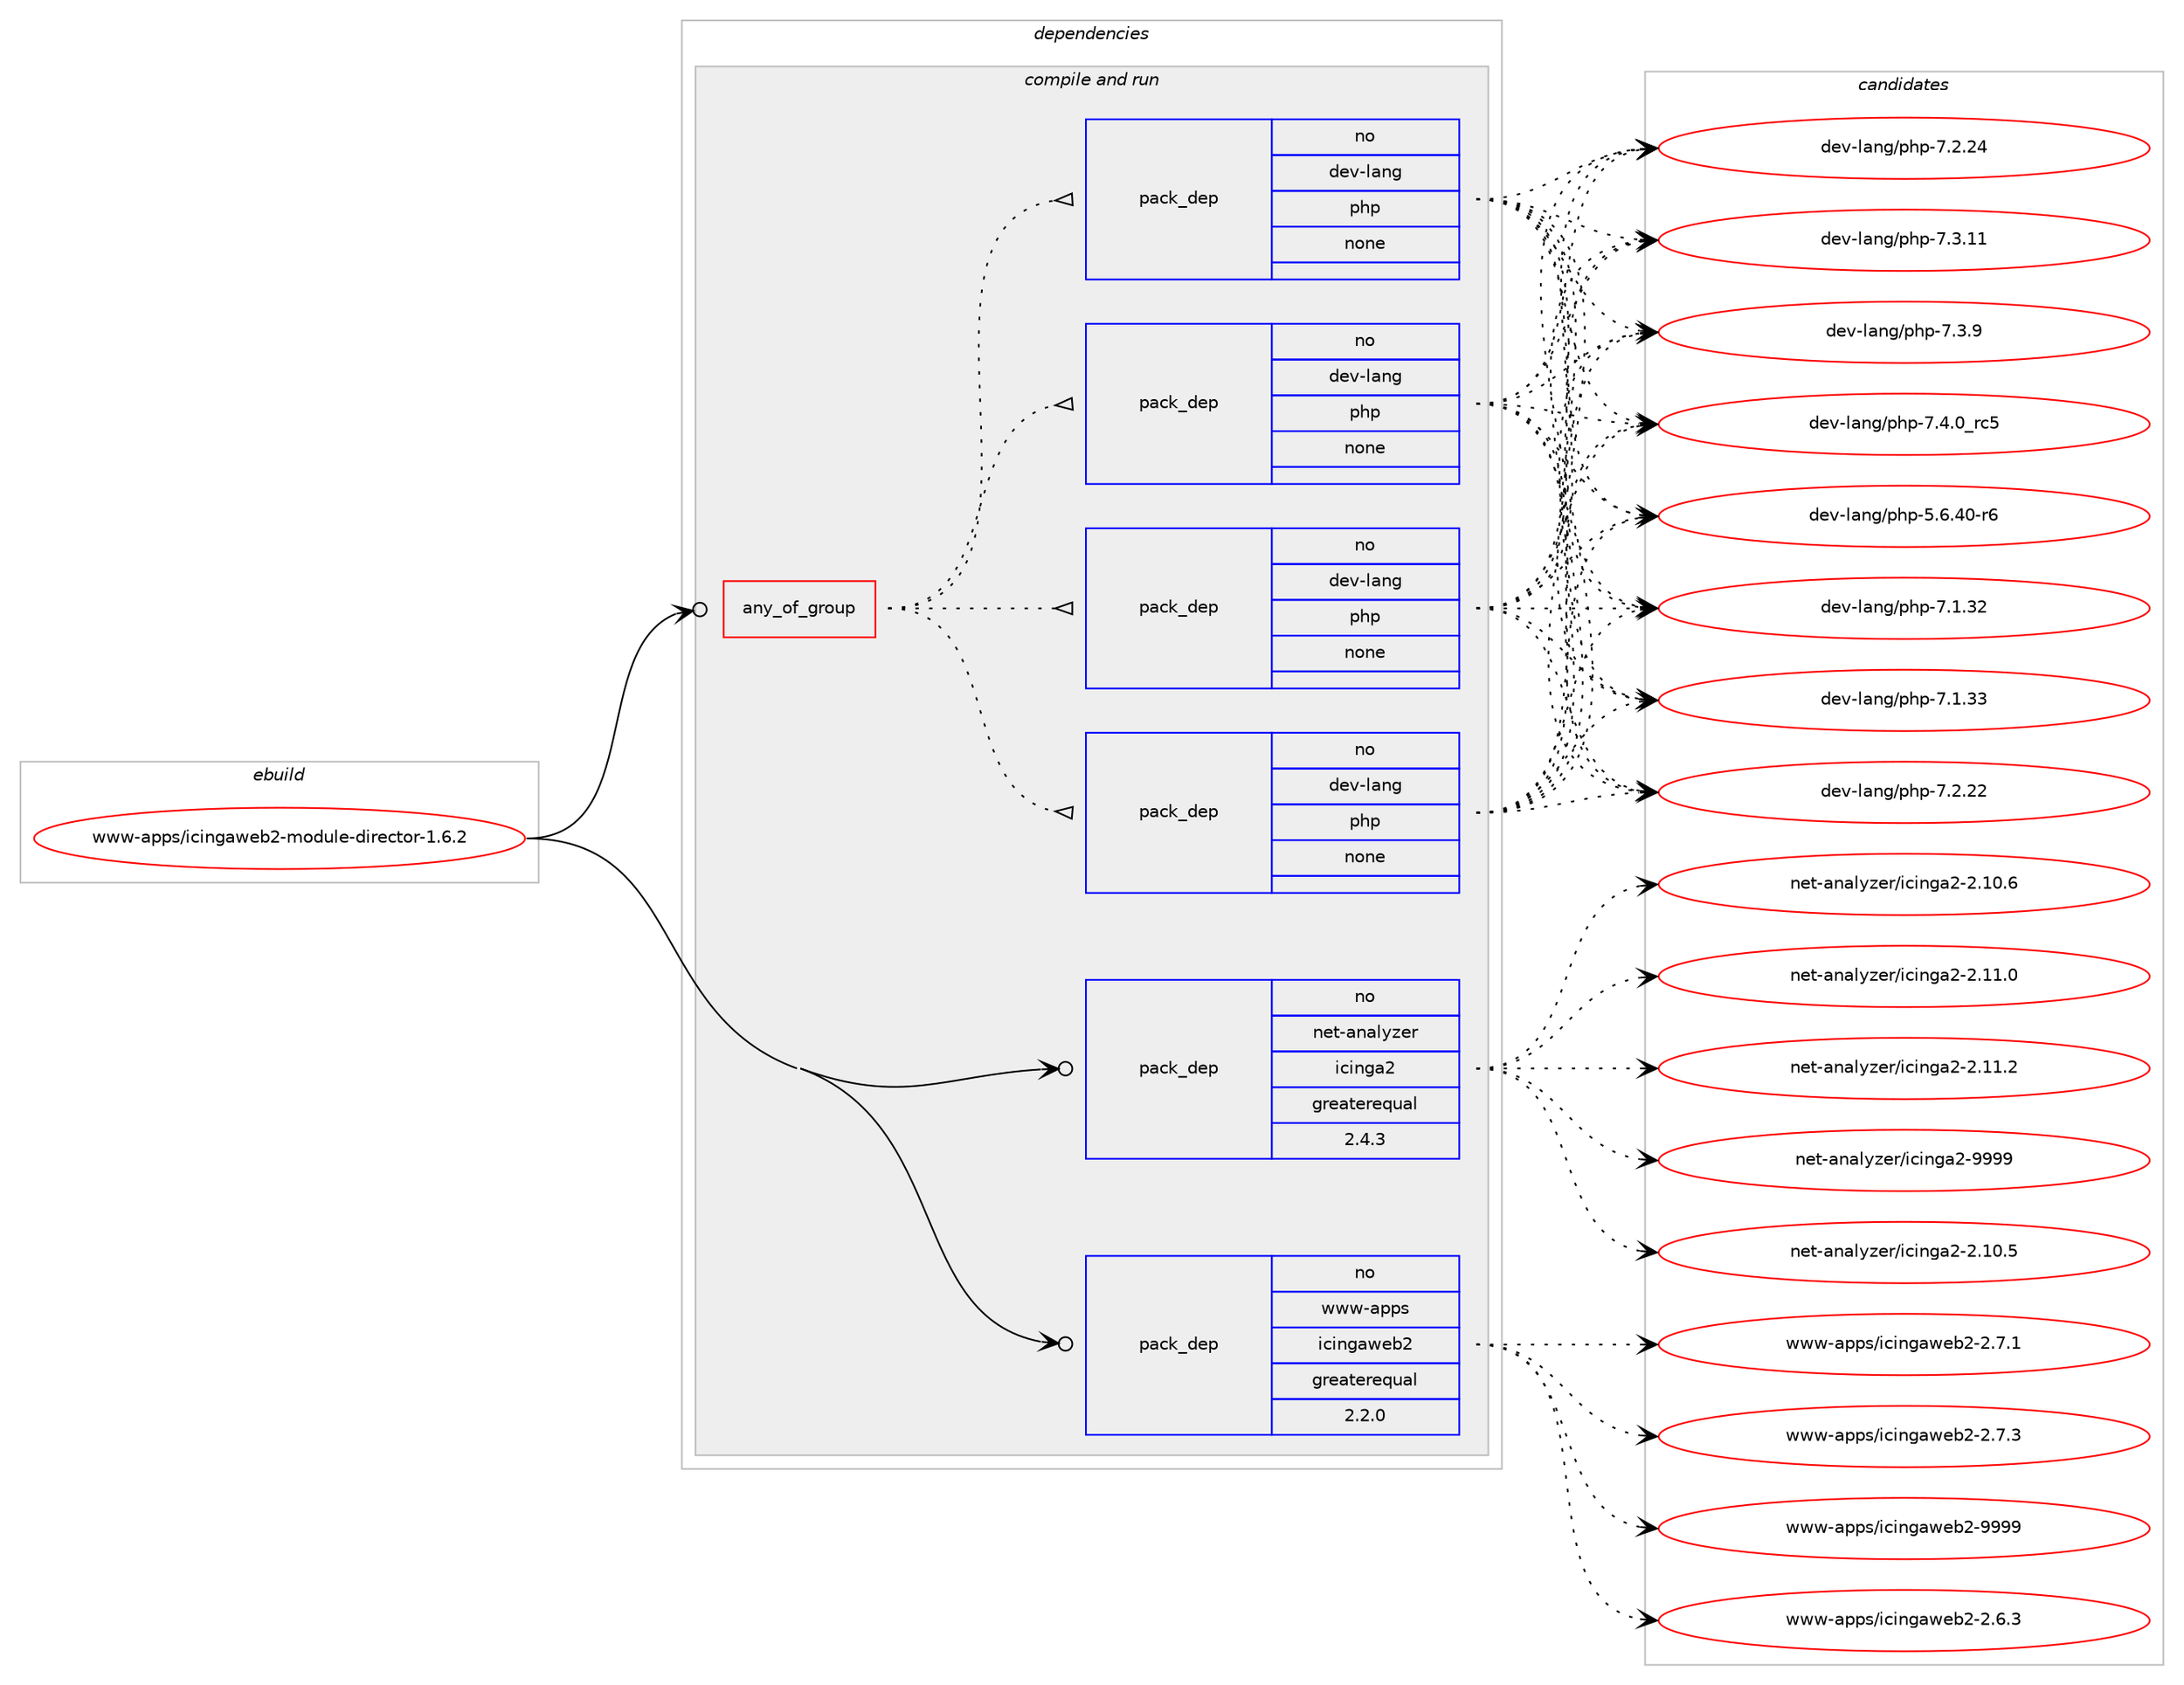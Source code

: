 digraph prolog {

# *************
# Graph options
# *************

newrank=true;
concentrate=true;
compound=true;
graph [rankdir=LR,fontname=Helvetica,fontsize=10,ranksep=1.5];#, ranksep=2.5, nodesep=0.2];
edge  [arrowhead=vee];
node  [fontname=Helvetica,fontsize=10];

# **********
# The ebuild
# **********

subgraph cluster_leftcol {
color=gray;
rank=same;
label=<<i>ebuild</i>>;
id [label="www-apps/icingaweb2-module-director-1.6.2", color=red, width=4, href="../www-apps/icingaweb2-module-director-1.6.2.svg"];
}

# ****************
# The dependencies
# ****************

subgraph cluster_midcol {
color=gray;
label=<<i>dependencies</i>>;
subgraph cluster_compile {
fillcolor="#eeeeee";
style=filled;
label=<<i>compile</i>>;
}
subgraph cluster_compileandrun {
fillcolor="#eeeeee";
style=filled;
label=<<i>compile and run</i>>;
subgraph any15713 {
dependency904084 [label=<<TABLE BORDER="0" CELLBORDER="1" CELLSPACING="0" CELLPADDING="4"><TR><TD CELLPADDING="10">any_of_group</TD></TR></TABLE>>, shape=none, color=red];subgraph pack671069 {
dependency904085 [label=<<TABLE BORDER="0" CELLBORDER="1" CELLSPACING="0" CELLPADDING="4" WIDTH="220"><TR><TD ROWSPAN="6" CELLPADDING="30">pack_dep</TD></TR><TR><TD WIDTH="110">no</TD></TR><TR><TD>dev-lang</TD></TR><TR><TD>php</TD></TR><TR><TD>none</TD></TR><TR><TD></TD></TR></TABLE>>, shape=none, color=blue];
}
dependency904084:e -> dependency904085:w [weight=20,style="dotted",arrowhead="oinv"];
subgraph pack671070 {
dependency904086 [label=<<TABLE BORDER="0" CELLBORDER="1" CELLSPACING="0" CELLPADDING="4" WIDTH="220"><TR><TD ROWSPAN="6" CELLPADDING="30">pack_dep</TD></TR><TR><TD WIDTH="110">no</TD></TR><TR><TD>dev-lang</TD></TR><TR><TD>php</TD></TR><TR><TD>none</TD></TR><TR><TD></TD></TR></TABLE>>, shape=none, color=blue];
}
dependency904084:e -> dependency904086:w [weight=20,style="dotted",arrowhead="oinv"];
subgraph pack671071 {
dependency904087 [label=<<TABLE BORDER="0" CELLBORDER="1" CELLSPACING="0" CELLPADDING="4" WIDTH="220"><TR><TD ROWSPAN="6" CELLPADDING="30">pack_dep</TD></TR><TR><TD WIDTH="110">no</TD></TR><TR><TD>dev-lang</TD></TR><TR><TD>php</TD></TR><TR><TD>none</TD></TR><TR><TD></TD></TR></TABLE>>, shape=none, color=blue];
}
dependency904084:e -> dependency904087:w [weight=20,style="dotted",arrowhead="oinv"];
subgraph pack671072 {
dependency904088 [label=<<TABLE BORDER="0" CELLBORDER="1" CELLSPACING="0" CELLPADDING="4" WIDTH="220"><TR><TD ROWSPAN="6" CELLPADDING="30">pack_dep</TD></TR><TR><TD WIDTH="110">no</TD></TR><TR><TD>dev-lang</TD></TR><TR><TD>php</TD></TR><TR><TD>none</TD></TR><TR><TD></TD></TR></TABLE>>, shape=none, color=blue];
}
dependency904084:e -> dependency904088:w [weight=20,style="dotted",arrowhead="oinv"];
}
id:e -> dependency904084:w [weight=20,style="solid",arrowhead="odotvee"];
subgraph pack671073 {
dependency904089 [label=<<TABLE BORDER="0" CELLBORDER="1" CELLSPACING="0" CELLPADDING="4" WIDTH="220"><TR><TD ROWSPAN="6" CELLPADDING="30">pack_dep</TD></TR><TR><TD WIDTH="110">no</TD></TR><TR><TD>net-analyzer</TD></TR><TR><TD>icinga2</TD></TR><TR><TD>greaterequal</TD></TR><TR><TD>2.4.3</TD></TR></TABLE>>, shape=none, color=blue];
}
id:e -> dependency904089:w [weight=20,style="solid",arrowhead="odotvee"];
subgraph pack671074 {
dependency904090 [label=<<TABLE BORDER="0" CELLBORDER="1" CELLSPACING="0" CELLPADDING="4" WIDTH="220"><TR><TD ROWSPAN="6" CELLPADDING="30">pack_dep</TD></TR><TR><TD WIDTH="110">no</TD></TR><TR><TD>www-apps</TD></TR><TR><TD>icingaweb2</TD></TR><TR><TD>greaterequal</TD></TR><TR><TD>2.2.0</TD></TR></TABLE>>, shape=none, color=blue];
}
id:e -> dependency904090:w [weight=20,style="solid",arrowhead="odotvee"];
}
subgraph cluster_run {
fillcolor="#eeeeee";
style=filled;
label=<<i>run</i>>;
}
}

# **************
# The candidates
# **************

subgraph cluster_choices {
rank=same;
color=gray;
label=<<i>candidates</i>>;

subgraph choice671069 {
color=black;
nodesep=1;
choice100101118451089711010347112104112455346544652484511454 [label="dev-lang/php-5.6.40-r6", color=red, width=4,href="../dev-lang/php-5.6.40-r6.svg"];
choice10010111845108971101034711210411245554649465150 [label="dev-lang/php-7.1.32", color=red, width=4,href="../dev-lang/php-7.1.32.svg"];
choice10010111845108971101034711210411245554649465151 [label="dev-lang/php-7.1.33", color=red, width=4,href="../dev-lang/php-7.1.33.svg"];
choice10010111845108971101034711210411245554650465050 [label="dev-lang/php-7.2.22", color=red, width=4,href="../dev-lang/php-7.2.22.svg"];
choice10010111845108971101034711210411245554650465052 [label="dev-lang/php-7.2.24", color=red, width=4,href="../dev-lang/php-7.2.24.svg"];
choice10010111845108971101034711210411245554651464949 [label="dev-lang/php-7.3.11", color=red, width=4,href="../dev-lang/php-7.3.11.svg"];
choice100101118451089711010347112104112455546514657 [label="dev-lang/php-7.3.9", color=red, width=4,href="../dev-lang/php-7.3.9.svg"];
choice100101118451089711010347112104112455546524648951149953 [label="dev-lang/php-7.4.0_rc5", color=red, width=4,href="../dev-lang/php-7.4.0_rc5.svg"];
dependency904085:e -> choice100101118451089711010347112104112455346544652484511454:w [style=dotted,weight="100"];
dependency904085:e -> choice10010111845108971101034711210411245554649465150:w [style=dotted,weight="100"];
dependency904085:e -> choice10010111845108971101034711210411245554649465151:w [style=dotted,weight="100"];
dependency904085:e -> choice10010111845108971101034711210411245554650465050:w [style=dotted,weight="100"];
dependency904085:e -> choice10010111845108971101034711210411245554650465052:w [style=dotted,weight="100"];
dependency904085:e -> choice10010111845108971101034711210411245554651464949:w [style=dotted,weight="100"];
dependency904085:e -> choice100101118451089711010347112104112455546514657:w [style=dotted,weight="100"];
dependency904085:e -> choice100101118451089711010347112104112455546524648951149953:w [style=dotted,weight="100"];
}
subgraph choice671070 {
color=black;
nodesep=1;
choice100101118451089711010347112104112455346544652484511454 [label="dev-lang/php-5.6.40-r6", color=red, width=4,href="../dev-lang/php-5.6.40-r6.svg"];
choice10010111845108971101034711210411245554649465150 [label="dev-lang/php-7.1.32", color=red, width=4,href="../dev-lang/php-7.1.32.svg"];
choice10010111845108971101034711210411245554649465151 [label="dev-lang/php-7.1.33", color=red, width=4,href="../dev-lang/php-7.1.33.svg"];
choice10010111845108971101034711210411245554650465050 [label="dev-lang/php-7.2.22", color=red, width=4,href="../dev-lang/php-7.2.22.svg"];
choice10010111845108971101034711210411245554650465052 [label="dev-lang/php-7.2.24", color=red, width=4,href="../dev-lang/php-7.2.24.svg"];
choice10010111845108971101034711210411245554651464949 [label="dev-lang/php-7.3.11", color=red, width=4,href="../dev-lang/php-7.3.11.svg"];
choice100101118451089711010347112104112455546514657 [label="dev-lang/php-7.3.9", color=red, width=4,href="../dev-lang/php-7.3.9.svg"];
choice100101118451089711010347112104112455546524648951149953 [label="dev-lang/php-7.4.0_rc5", color=red, width=4,href="../dev-lang/php-7.4.0_rc5.svg"];
dependency904086:e -> choice100101118451089711010347112104112455346544652484511454:w [style=dotted,weight="100"];
dependency904086:e -> choice10010111845108971101034711210411245554649465150:w [style=dotted,weight="100"];
dependency904086:e -> choice10010111845108971101034711210411245554649465151:w [style=dotted,weight="100"];
dependency904086:e -> choice10010111845108971101034711210411245554650465050:w [style=dotted,weight="100"];
dependency904086:e -> choice10010111845108971101034711210411245554650465052:w [style=dotted,weight="100"];
dependency904086:e -> choice10010111845108971101034711210411245554651464949:w [style=dotted,weight="100"];
dependency904086:e -> choice100101118451089711010347112104112455546514657:w [style=dotted,weight="100"];
dependency904086:e -> choice100101118451089711010347112104112455546524648951149953:w [style=dotted,weight="100"];
}
subgraph choice671071 {
color=black;
nodesep=1;
choice100101118451089711010347112104112455346544652484511454 [label="dev-lang/php-5.6.40-r6", color=red, width=4,href="../dev-lang/php-5.6.40-r6.svg"];
choice10010111845108971101034711210411245554649465150 [label="dev-lang/php-7.1.32", color=red, width=4,href="../dev-lang/php-7.1.32.svg"];
choice10010111845108971101034711210411245554649465151 [label="dev-lang/php-7.1.33", color=red, width=4,href="../dev-lang/php-7.1.33.svg"];
choice10010111845108971101034711210411245554650465050 [label="dev-lang/php-7.2.22", color=red, width=4,href="../dev-lang/php-7.2.22.svg"];
choice10010111845108971101034711210411245554650465052 [label="dev-lang/php-7.2.24", color=red, width=4,href="../dev-lang/php-7.2.24.svg"];
choice10010111845108971101034711210411245554651464949 [label="dev-lang/php-7.3.11", color=red, width=4,href="../dev-lang/php-7.3.11.svg"];
choice100101118451089711010347112104112455546514657 [label="dev-lang/php-7.3.9", color=red, width=4,href="../dev-lang/php-7.3.9.svg"];
choice100101118451089711010347112104112455546524648951149953 [label="dev-lang/php-7.4.0_rc5", color=red, width=4,href="../dev-lang/php-7.4.0_rc5.svg"];
dependency904087:e -> choice100101118451089711010347112104112455346544652484511454:w [style=dotted,weight="100"];
dependency904087:e -> choice10010111845108971101034711210411245554649465150:w [style=dotted,weight="100"];
dependency904087:e -> choice10010111845108971101034711210411245554649465151:w [style=dotted,weight="100"];
dependency904087:e -> choice10010111845108971101034711210411245554650465050:w [style=dotted,weight="100"];
dependency904087:e -> choice10010111845108971101034711210411245554650465052:w [style=dotted,weight="100"];
dependency904087:e -> choice10010111845108971101034711210411245554651464949:w [style=dotted,weight="100"];
dependency904087:e -> choice100101118451089711010347112104112455546514657:w [style=dotted,weight="100"];
dependency904087:e -> choice100101118451089711010347112104112455546524648951149953:w [style=dotted,weight="100"];
}
subgraph choice671072 {
color=black;
nodesep=1;
choice100101118451089711010347112104112455346544652484511454 [label="dev-lang/php-5.6.40-r6", color=red, width=4,href="../dev-lang/php-5.6.40-r6.svg"];
choice10010111845108971101034711210411245554649465150 [label="dev-lang/php-7.1.32", color=red, width=4,href="../dev-lang/php-7.1.32.svg"];
choice10010111845108971101034711210411245554649465151 [label="dev-lang/php-7.1.33", color=red, width=4,href="../dev-lang/php-7.1.33.svg"];
choice10010111845108971101034711210411245554650465050 [label="dev-lang/php-7.2.22", color=red, width=4,href="../dev-lang/php-7.2.22.svg"];
choice10010111845108971101034711210411245554650465052 [label="dev-lang/php-7.2.24", color=red, width=4,href="../dev-lang/php-7.2.24.svg"];
choice10010111845108971101034711210411245554651464949 [label="dev-lang/php-7.3.11", color=red, width=4,href="../dev-lang/php-7.3.11.svg"];
choice100101118451089711010347112104112455546514657 [label="dev-lang/php-7.3.9", color=red, width=4,href="../dev-lang/php-7.3.9.svg"];
choice100101118451089711010347112104112455546524648951149953 [label="dev-lang/php-7.4.0_rc5", color=red, width=4,href="../dev-lang/php-7.4.0_rc5.svg"];
dependency904088:e -> choice100101118451089711010347112104112455346544652484511454:w [style=dotted,weight="100"];
dependency904088:e -> choice10010111845108971101034711210411245554649465150:w [style=dotted,weight="100"];
dependency904088:e -> choice10010111845108971101034711210411245554649465151:w [style=dotted,weight="100"];
dependency904088:e -> choice10010111845108971101034711210411245554650465050:w [style=dotted,weight="100"];
dependency904088:e -> choice10010111845108971101034711210411245554650465052:w [style=dotted,weight="100"];
dependency904088:e -> choice10010111845108971101034711210411245554651464949:w [style=dotted,weight="100"];
dependency904088:e -> choice100101118451089711010347112104112455546514657:w [style=dotted,weight="100"];
dependency904088:e -> choice100101118451089711010347112104112455546524648951149953:w [style=dotted,weight="100"];
}
subgraph choice671073 {
color=black;
nodesep=1;
choice1101011164597110971081211221011144710599105110103975045504649484653 [label="net-analyzer/icinga2-2.10.5", color=red, width=4,href="../net-analyzer/icinga2-2.10.5.svg"];
choice1101011164597110971081211221011144710599105110103975045504649484654 [label="net-analyzer/icinga2-2.10.6", color=red, width=4,href="../net-analyzer/icinga2-2.10.6.svg"];
choice1101011164597110971081211221011144710599105110103975045504649494648 [label="net-analyzer/icinga2-2.11.0", color=red, width=4,href="../net-analyzer/icinga2-2.11.0.svg"];
choice1101011164597110971081211221011144710599105110103975045504649494650 [label="net-analyzer/icinga2-2.11.2", color=red, width=4,href="../net-analyzer/icinga2-2.11.2.svg"];
choice110101116459711097108121122101114471059910511010397504557575757 [label="net-analyzer/icinga2-9999", color=red, width=4,href="../net-analyzer/icinga2-9999.svg"];
dependency904089:e -> choice1101011164597110971081211221011144710599105110103975045504649484653:w [style=dotted,weight="100"];
dependency904089:e -> choice1101011164597110971081211221011144710599105110103975045504649484654:w [style=dotted,weight="100"];
dependency904089:e -> choice1101011164597110971081211221011144710599105110103975045504649494648:w [style=dotted,weight="100"];
dependency904089:e -> choice1101011164597110971081211221011144710599105110103975045504649494650:w [style=dotted,weight="100"];
dependency904089:e -> choice110101116459711097108121122101114471059910511010397504557575757:w [style=dotted,weight="100"];
}
subgraph choice671074 {
color=black;
nodesep=1;
choice11911911945971121121154710599105110103971191019850455046544651 [label="www-apps/icingaweb2-2.6.3", color=red, width=4,href="../www-apps/icingaweb2-2.6.3.svg"];
choice11911911945971121121154710599105110103971191019850455046554649 [label="www-apps/icingaweb2-2.7.1", color=red, width=4,href="../www-apps/icingaweb2-2.7.1.svg"];
choice11911911945971121121154710599105110103971191019850455046554651 [label="www-apps/icingaweb2-2.7.3", color=red, width=4,href="../www-apps/icingaweb2-2.7.3.svg"];
choice119119119459711211211547105991051101039711910198504557575757 [label="www-apps/icingaweb2-9999", color=red, width=4,href="../www-apps/icingaweb2-9999.svg"];
dependency904090:e -> choice11911911945971121121154710599105110103971191019850455046544651:w [style=dotted,weight="100"];
dependency904090:e -> choice11911911945971121121154710599105110103971191019850455046554649:w [style=dotted,weight="100"];
dependency904090:e -> choice11911911945971121121154710599105110103971191019850455046554651:w [style=dotted,weight="100"];
dependency904090:e -> choice119119119459711211211547105991051101039711910198504557575757:w [style=dotted,weight="100"];
}
}

}
